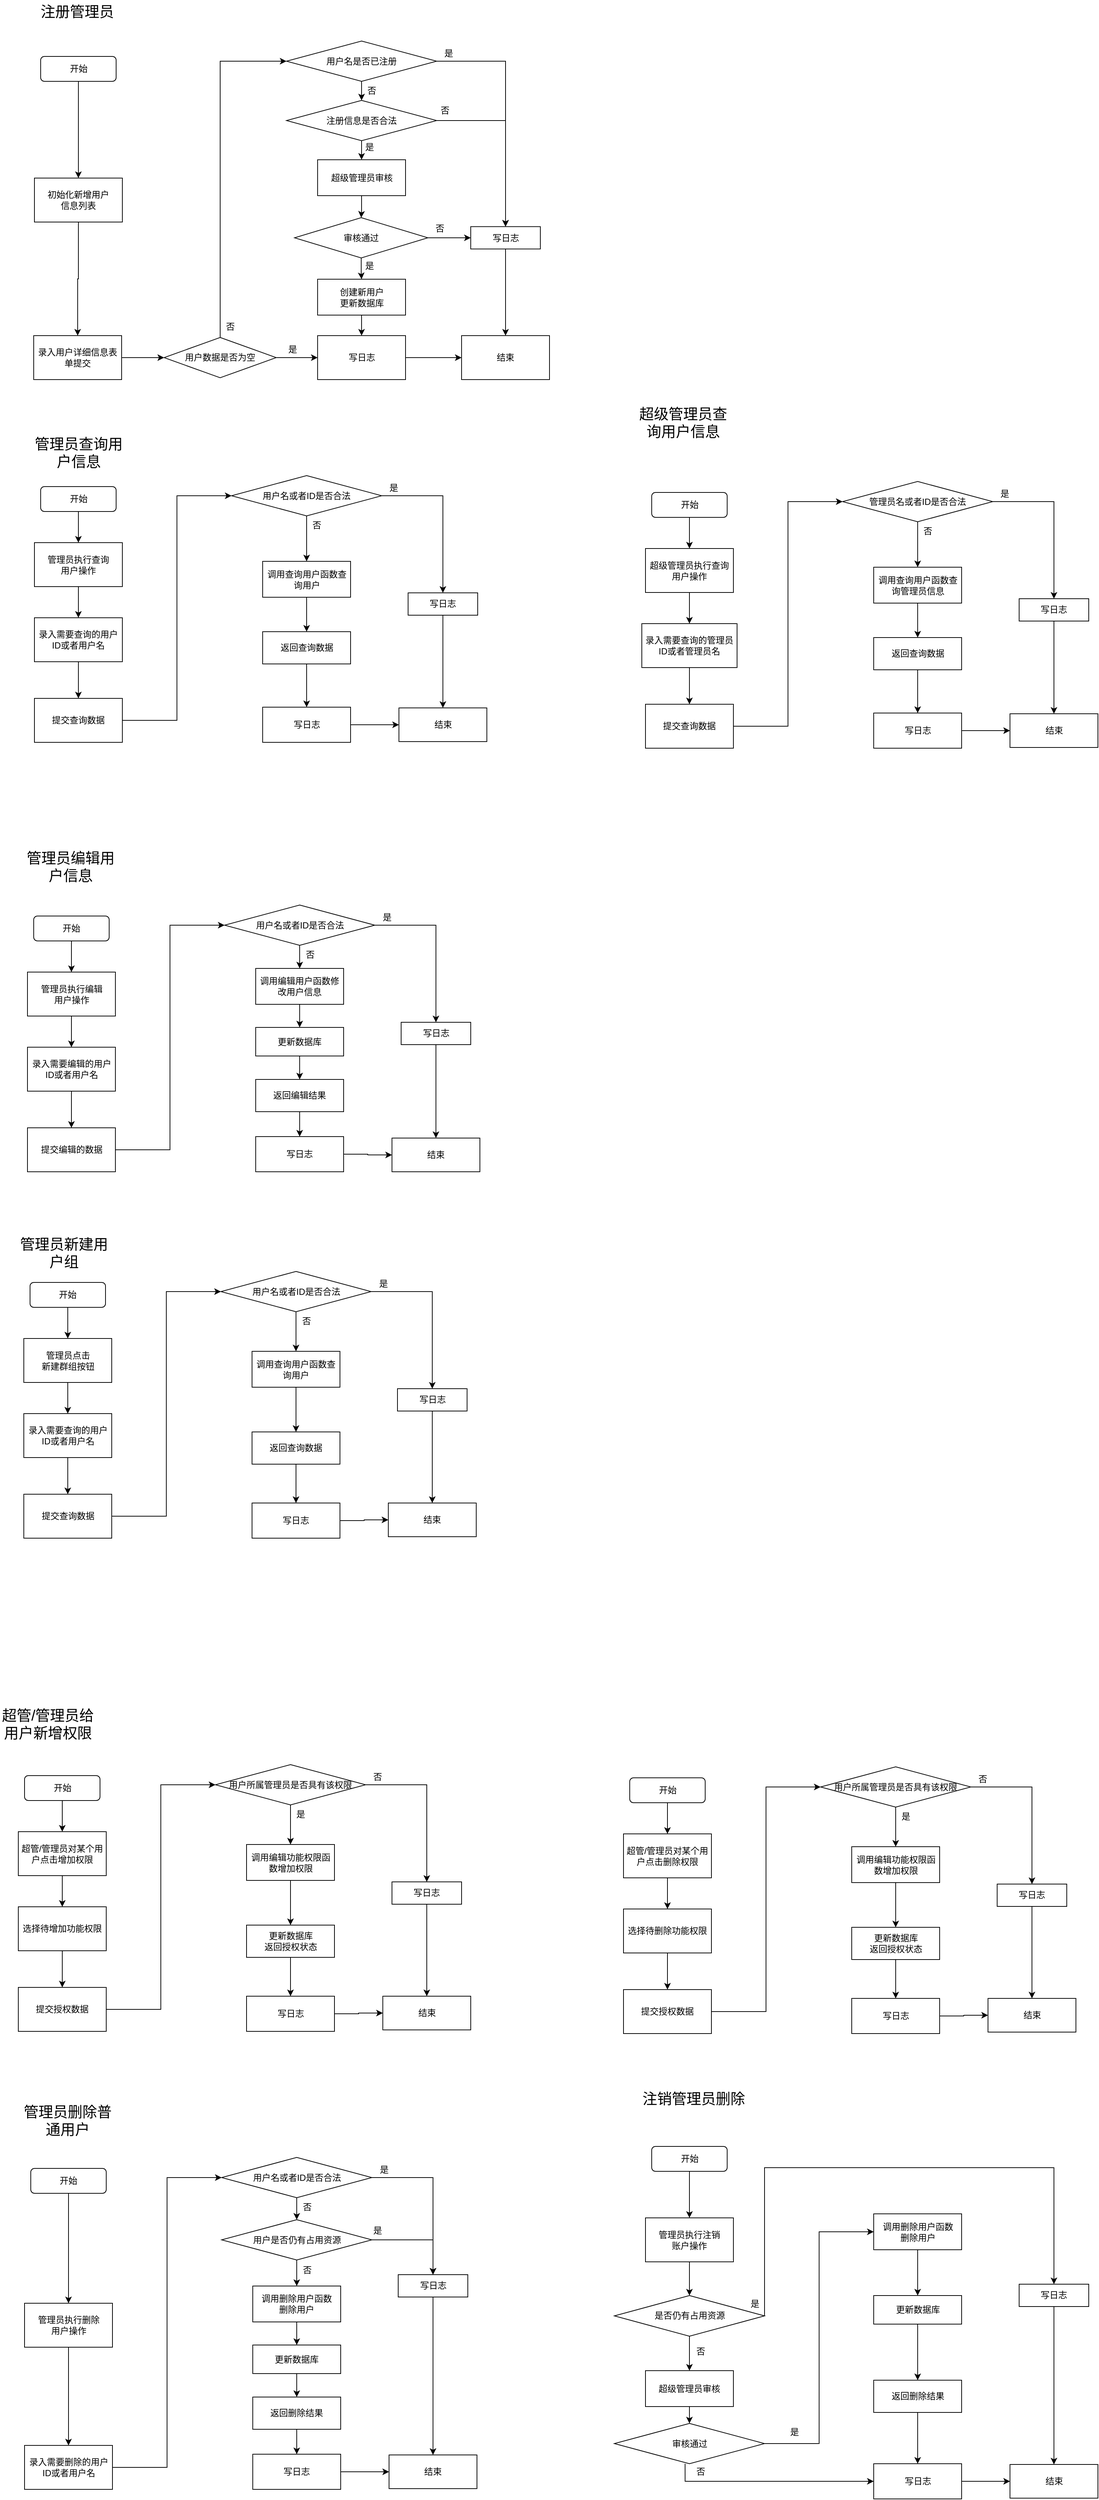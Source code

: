 <mxfile version="15.7.0" type="github">
  <diagram id="-0BICoxLbI8U1ZFrH4pM" name="Page-1">
    <mxGraphModel dx="1718" dy="2104" grid="0" gridSize="10" guides="1" tooltips="1" connect="1" arrows="1" fold="1" page="1" pageScale="1" pageWidth="827" pageHeight="1169" math="0" shadow="0">
      <root>
        <mxCell id="0" />
        <mxCell id="1" parent="0" />
        <mxCell id="wqlNaEWefwMsOeoS0mQ8-36" value="" style="edgeStyle=orthogonalEdgeStyle;rounded=0;orthogonalLoop=1;jettySize=auto;html=1;" parent="1" source="wqlNaEWefwMsOeoS0mQ8-37" target="wqlNaEWefwMsOeoS0mQ8-39" edge="1">
          <mxGeometry relative="1" as="geometry" />
        </mxCell>
        <mxCell id="wqlNaEWefwMsOeoS0mQ8-37" value="开始" style="rounded=1;whiteSpace=wrap;html=1;" parent="1" vertex="1">
          <mxGeometry x="80.5" y="-460" width="103" height="34" as="geometry" />
        </mxCell>
        <mxCell id="wqlNaEWefwMsOeoS0mQ8-38" value="" style="edgeStyle=orthogonalEdgeStyle;rounded=0;orthogonalLoop=1;jettySize=auto;html=1;" parent="1" source="wqlNaEWefwMsOeoS0mQ8-39" target="wqlNaEWefwMsOeoS0mQ8-41" edge="1">
          <mxGeometry relative="1" as="geometry" />
        </mxCell>
        <mxCell id="wqlNaEWefwMsOeoS0mQ8-39" value="管理员执行查询&lt;br&gt;用户操作" style="rounded=0;whiteSpace=wrap;html=1;" parent="1" vertex="1">
          <mxGeometry x="72" y="-383.5" width="120" height="60" as="geometry" />
        </mxCell>
        <mxCell id="wqlNaEWefwMsOeoS0mQ8-40" value="" style="edgeStyle=orthogonalEdgeStyle;rounded=0;orthogonalLoop=1;jettySize=auto;html=1;exitX=1;exitY=0.5;exitDx=0;exitDy=0;entryX=0;entryY=0.5;entryDx=0;entryDy=0;" parent="1" source="wqlNaEWefwMsOeoS0mQ8-64" target="wqlNaEWefwMsOeoS0mQ8-49" edge="1">
          <mxGeometry relative="1" as="geometry">
            <mxPoint x="199" y="-135" as="targetPoint" />
          </mxGeometry>
        </mxCell>
        <mxCell id="wqlNaEWefwMsOeoS0mQ8-65" value="" style="edgeStyle=orthogonalEdgeStyle;rounded=0;orthogonalLoop=1;jettySize=auto;html=1;" parent="1" source="wqlNaEWefwMsOeoS0mQ8-41" target="wqlNaEWefwMsOeoS0mQ8-64" edge="1">
          <mxGeometry relative="1" as="geometry" />
        </mxCell>
        <mxCell id="wqlNaEWefwMsOeoS0mQ8-41" value="录入需要查询的用户ID或者用户名" style="rounded=0;whiteSpace=wrap;html=1;" parent="1" vertex="1">
          <mxGeometry x="72" y="-281" width="120" height="60" as="geometry" />
        </mxCell>
        <mxCell id="wqlNaEWefwMsOeoS0mQ8-45" value="结束" style="whiteSpace=wrap;html=1;" parent="1" vertex="1">
          <mxGeometry x="569.5" y="-158" width="120" height="46" as="geometry" />
        </mxCell>
        <mxCell id="wqlNaEWefwMsOeoS0mQ8-47" value="" style="edgeStyle=orthogonalEdgeStyle;rounded=0;orthogonalLoop=1;jettySize=auto;html=1;entryX=0.5;entryY=0;entryDx=0;entryDy=0;" parent="1" source="wqlNaEWefwMsOeoS0mQ8-49" target="wqlNaEWefwMsOeoS0mQ8-56" edge="1">
          <mxGeometry relative="1" as="geometry">
            <mxPoint x="443.5" y="-394" as="targetPoint" />
          </mxGeometry>
        </mxCell>
        <mxCell id="wqlNaEWefwMsOeoS0mQ8-48" style="edgeStyle=orthogonalEdgeStyle;rounded=0;orthogonalLoop=1;jettySize=auto;html=1;exitX=1;exitY=0.5;exitDx=0;exitDy=0;entryX=0.5;entryY=0;entryDx=0;entryDy=0;" parent="1" source="wqlNaEWefwMsOeoS0mQ8-49" target="wqlNaEWefwMsOeoS0mQ8-58" edge="1">
          <mxGeometry relative="1" as="geometry" />
        </mxCell>
        <mxCell id="wqlNaEWefwMsOeoS0mQ8-49" value="用户名或者ID是否合法" style="rhombus;whiteSpace=wrap;html=1;" parent="1" vertex="1">
          <mxGeometry x="341" y="-475" width="205" height="55" as="geometry" />
        </mxCell>
        <mxCell id="wqlNaEWefwMsOeoS0mQ8-53" style="edgeStyle=orthogonalEdgeStyle;rounded=0;orthogonalLoop=1;jettySize=auto;html=1;exitX=1;exitY=0.5;exitDx=0;exitDy=0;entryX=0;entryY=0.5;entryDx=0;entryDy=0;" parent="1" source="wqlNaEWefwMsOeoS0mQ8-54" target="wqlNaEWefwMsOeoS0mQ8-45" edge="1">
          <mxGeometry relative="1" as="geometry" />
        </mxCell>
        <mxCell id="wqlNaEWefwMsOeoS0mQ8-54" value="写日志" style="whiteSpace=wrap;html=1;" parent="1" vertex="1">
          <mxGeometry x="383.5" y="-159" width="120" height="48" as="geometry" />
        </mxCell>
        <mxCell id="wqlNaEWefwMsOeoS0mQ8-151" value="" style="edgeStyle=orthogonalEdgeStyle;rounded=0;orthogonalLoop=1;jettySize=auto;html=1;" parent="1" source="wqlNaEWefwMsOeoS0mQ8-56" target="wqlNaEWefwMsOeoS0mQ8-72" edge="1">
          <mxGeometry relative="1" as="geometry" />
        </mxCell>
        <mxCell id="wqlNaEWefwMsOeoS0mQ8-56" value="调用查询用户函数查询用户" style="whiteSpace=wrap;html=1;" parent="1" vertex="1">
          <mxGeometry x="383.5" y="-358" width="120" height="49" as="geometry" />
        </mxCell>
        <mxCell id="wqlNaEWefwMsOeoS0mQ8-57" style="edgeStyle=orthogonalEdgeStyle;rounded=0;orthogonalLoop=1;jettySize=auto;html=1;exitX=0.5;exitY=1;exitDx=0;exitDy=0;" parent="1" source="wqlNaEWefwMsOeoS0mQ8-58" target="wqlNaEWefwMsOeoS0mQ8-45" edge="1">
          <mxGeometry relative="1" as="geometry" />
        </mxCell>
        <mxCell id="wqlNaEWefwMsOeoS0mQ8-58" value="写日志" style="whiteSpace=wrap;html=1;" parent="1" vertex="1">
          <mxGeometry x="582" y="-315" width="95" height="30.5" as="geometry" />
        </mxCell>
        <mxCell id="wqlNaEWefwMsOeoS0mQ8-60" value="否" style="text;html=1;align=center;verticalAlign=middle;resizable=0;points=[];autosize=1;strokeColor=none;fillColor=none;" parent="1" vertex="1">
          <mxGeometry x="446" y="-416" width="22" height="18" as="geometry" />
        </mxCell>
        <mxCell id="wqlNaEWefwMsOeoS0mQ8-63" value="是" style="text;html=1;align=center;verticalAlign=middle;resizable=0;points=[];autosize=1;strokeColor=none;fillColor=none;" parent="1" vertex="1">
          <mxGeometry x="551" y="-467" width="22" height="18" as="geometry" />
        </mxCell>
        <mxCell id="wqlNaEWefwMsOeoS0mQ8-64" value="提交查询数据" style="rounded=0;whiteSpace=wrap;html=1;" parent="1" vertex="1">
          <mxGeometry x="72" y="-171" width="120" height="60" as="geometry" />
        </mxCell>
        <mxCell id="wqlNaEWefwMsOeoS0mQ8-74" style="edgeStyle=orthogonalEdgeStyle;rounded=0;orthogonalLoop=1;jettySize=auto;html=1;exitX=0.5;exitY=1;exitDx=0;exitDy=0;" parent="1" source="wqlNaEWefwMsOeoS0mQ8-72" target="wqlNaEWefwMsOeoS0mQ8-54" edge="1">
          <mxGeometry relative="1" as="geometry" />
        </mxCell>
        <mxCell id="wqlNaEWefwMsOeoS0mQ8-72" value="返回查询数据" style="whiteSpace=wrap;html=1;" parent="1" vertex="1">
          <mxGeometry x="383.5" y="-262" width="120" height="44" as="geometry" />
        </mxCell>
        <mxCell id="wqlNaEWefwMsOeoS0mQ8-76" value="" style="edgeStyle=orthogonalEdgeStyle;rounded=0;orthogonalLoop=1;jettySize=auto;html=1;" parent="1" source="wqlNaEWefwMsOeoS0mQ8-77" target="wqlNaEWefwMsOeoS0mQ8-79" edge="1">
          <mxGeometry relative="1" as="geometry" />
        </mxCell>
        <mxCell id="wqlNaEWefwMsOeoS0mQ8-77" value="开始" style="rounded=1;whiteSpace=wrap;html=1;" parent="1" vertex="1">
          <mxGeometry x="66" y="626" width="103" height="34" as="geometry" />
        </mxCell>
        <mxCell id="wqlNaEWefwMsOeoS0mQ8-78" value="" style="edgeStyle=orthogonalEdgeStyle;rounded=0;orthogonalLoop=1;jettySize=auto;html=1;" parent="1" source="wqlNaEWefwMsOeoS0mQ8-79" target="wqlNaEWefwMsOeoS0mQ8-82" edge="1">
          <mxGeometry relative="1" as="geometry" />
        </mxCell>
        <mxCell id="wqlNaEWefwMsOeoS0mQ8-79" value="管理员点击&lt;br&gt;新建群组按钮" style="rounded=0;whiteSpace=wrap;html=1;" parent="1" vertex="1">
          <mxGeometry x="57.5" y="702.5" width="120" height="60" as="geometry" />
        </mxCell>
        <mxCell id="wqlNaEWefwMsOeoS0mQ8-80" value="" style="edgeStyle=orthogonalEdgeStyle;rounded=0;orthogonalLoop=1;jettySize=auto;html=1;exitX=1;exitY=0.5;exitDx=0;exitDy=0;entryX=0;entryY=0.5;entryDx=0;entryDy=0;" parent="1" source="wqlNaEWefwMsOeoS0mQ8-95" target="wqlNaEWefwMsOeoS0mQ8-86" edge="1">
          <mxGeometry relative="1" as="geometry">
            <mxPoint x="184.5" y="951" as="targetPoint" />
          </mxGeometry>
        </mxCell>
        <mxCell id="wqlNaEWefwMsOeoS0mQ8-81" value="" style="edgeStyle=orthogonalEdgeStyle;rounded=0;orthogonalLoop=1;jettySize=auto;html=1;" parent="1" source="wqlNaEWefwMsOeoS0mQ8-82" target="wqlNaEWefwMsOeoS0mQ8-95" edge="1">
          <mxGeometry relative="1" as="geometry" />
        </mxCell>
        <mxCell id="wqlNaEWefwMsOeoS0mQ8-82" value="录入需要查询的用户ID或者用户名" style="rounded=0;whiteSpace=wrap;html=1;" parent="1" vertex="1">
          <mxGeometry x="57.5" y="805" width="120" height="60" as="geometry" />
        </mxCell>
        <mxCell id="wqlNaEWefwMsOeoS0mQ8-83" value="结束" style="whiteSpace=wrap;html=1;" parent="1" vertex="1">
          <mxGeometry x="555" y="927" width="120" height="46" as="geometry" />
        </mxCell>
        <mxCell id="wqlNaEWefwMsOeoS0mQ8-84" value="" style="edgeStyle=orthogonalEdgeStyle;rounded=0;orthogonalLoop=1;jettySize=auto;html=1;entryX=0.5;entryY=0;entryDx=0;entryDy=0;" parent="1" source="wqlNaEWefwMsOeoS0mQ8-86" target="wqlNaEWefwMsOeoS0mQ8-90" edge="1">
          <mxGeometry relative="1" as="geometry">
            <mxPoint x="429" y="692" as="targetPoint" />
          </mxGeometry>
        </mxCell>
        <mxCell id="wqlNaEWefwMsOeoS0mQ8-85" style="edgeStyle=orthogonalEdgeStyle;rounded=0;orthogonalLoop=1;jettySize=auto;html=1;exitX=1;exitY=0.5;exitDx=0;exitDy=0;entryX=0.5;entryY=0;entryDx=0;entryDy=0;" parent="1" source="wqlNaEWefwMsOeoS0mQ8-86" target="wqlNaEWefwMsOeoS0mQ8-92" edge="1">
          <mxGeometry relative="1" as="geometry" />
        </mxCell>
        <mxCell id="wqlNaEWefwMsOeoS0mQ8-86" value="用户名或者ID是否合法" style="rhombus;whiteSpace=wrap;html=1;" parent="1" vertex="1">
          <mxGeometry x="326.5" y="611" width="205" height="55" as="geometry" />
        </mxCell>
        <mxCell id="wqlNaEWefwMsOeoS0mQ8-87" style="edgeStyle=orthogonalEdgeStyle;rounded=0;orthogonalLoop=1;jettySize=auto;html=1;exitX=1;exitY=0.5;exitDx=0;exitDy=0;entryX=0;entryY=0.5;entryDx=0;entryDy=0;" parent="1" source="wqlNaEWefwMsOeoS0mQ8-88" target="wqlNaEWefwMsOeoS0mQ8-83" edge="1">
          <mxGeometry relative="1" as="geometry" />
        </mxCell>
        <mxCell id="wqlNaEWefwMsOeoS0mQ8-88" value="写日志" style="whiteSpace=wrap;html=1;" parent="1" vertex="1">
          <mxGeometry x="369" y="927" width="120" height="48" as="geometry" />
        </mxCell>
        <mxCell id="wqlNaEWefwMsOeoS0mQ8-89" value="" style="edgeStyle=orthogonalEdgeStyle;rounded=0;orthogonalLoop=1;jettySize=auto;html=1;" parent="1" source="wqlNaEWefwMsOeoS0mQ8-90" target="wqlNaEWefwMsOeoS0mQ8-97" edge="1">
          <mxGeometry relative="1" as="geometry" />
        </mxCell>
        <mxCell id="wqlNaEWefwMsOeoS0mQ8-90" value="调用查询用户函数查询用户" style="whiteSpace=wrap;html=1;" parent="1" vertex="1">
          <mxGeometry x="369" y="720" width="120" height="49" as="geometry" />
        </mxCell>
        <mxCell id="wqlNaEWefwMsOeoS0mQ8-91" style="edgeStyle=orthogonalEdgeStyle;rounded=0;orthogonalLoop=1;jettySize=auto;html=1;exitX=0.5;exitY=1;exitDx=0;exitDy=0;" parent="1" source="wqlNaEWefwMsOeoS0mQ8-92" target="wqlNaEWefwMsOeoS0mQ8-83" edge="1">
          <mxGeometry relative="1" as="geometry" />
        </mxCell>
        <mxCell id="wqlNaEWefwMsOeoS0mQ8-92" value="写日志" style="whiteSpace=wrap;html=1;" parent="1" vertex="1">
          <mxGeometry x="567.5" y="771" width="95" height="30.5" as="geometry" />
        </mxCell>
        <mxCell id="wqlNaEWefwMsOeoS0mQ8-93" value="否" style="text;html=1;align=center;verticalAlign=middle;resizable=0;points=[];autosize=1;strokeColor=none;fillColor=none;" parent="1" vertex="1">
          <mxGeometry x="431.5" y="670" width="22" height="18" as="geometry" />
        </mxCell>
        <mxCell id="wqlNaEWefwMsOeoS0mQ8-94" value="是" style="text;html=1;align=center;verticalAlign=middle;resizable=0;points=[];autosize=1;strokeColor=none;fillColor=none;" parent="1" vertex="1">
          <mxGeometry x="536.5" y="619" width="22" height="18" as="geometry" />
        </mxCell>
        <mxCell id="wqlNaEWefwMsOeoS0mQ8-95" value="提交查询数据" style="rounded=0;whiteSpace=wrap;html=1;" parent="1" vertex="1">
          <mxGeometry x="57.5" y="915" width="120" height="60" as="geometry" />
        </mxCell>
        <mxCell id="wqlNaEWefwMsOeoS0mQ8-96" style="edgeStyle=orthogonalEdgeStyle;rounded=0;orthogonalLoop=1;jettySize=auto;html=1;exitX=0.5;exitY=1;exitDx=0;exitDy=0;" parent="1" source="wqlNaEWefwMsOeoS0mQ8-97" target="wqlNaEWefwMsOeoS0mQ8-88" edge="1">
          <mxGeometry relative="1" as="geometry" />
        </mxCell>
        <mxCell id="wqlNaEWefwMsOeoS0mQ8-97" value="返回查询数据" style="whiteSpace=wrap;html=1;" parent="1" vertex="1">
          <mxGeometry x="369" y="830" width="120" height="44" as="geometry" />
        </mxCell>
        <mxCell id="wqlNaEWefwMsOeoS0mQ8-98" value="" style="edgeStyle=orthogonalEdgeStyle;rounded=0;orthogonalLoop=1;jettySize=auto;html=1;" parent="1" source="wqlNaEWefwMsOeoS0mQ8-99" target="wqlNaEWefwMsOeoS0mQ8-101" edge="1">
          <mxGeometry relative="1" as="geometry" />
        </mxCell>
        <mxCell id="wqlNaEWefwMsOeoS0mQ8-99" value="开始" style="rounded=1;whiteSpace=wrap;html=1;" parent="1" vertex="1">
          <mxGeometry x="71" y="126" width="103" height="34" as="geometry" />
        </mxCell>
        <mxCell id="wqlNaEWefwMsOeoS0mQ8-100" value="" style="edgeStyle=orthogonalEdgeStyle;rounded=0;orthogonalLoop=1;jettySize=auto;html=1;" parent="1" source="wqlNaEWefwMsOeoS0mQ8-101" target="wqlNaEWefwMsOeoS0mQ8-104" edge="1">
          <mxGeometry relative="1" as="geometry" />
        </mxCell>
        <mxCell id="wqlNaEWefwMsOeoS0mQ8-101" value="管理员执行编辑&lt;br&gt;用户操作" style="rounded=0;whiteSpace=wrap;html=1;" parent="1" vertex="1">
          <mxGeometry x="62.5" y="202.5" width="120" height="60" as="geometry" />
        </mxCell>
        <mxCell id="wqlNaEWefwMsOeoS0mQ8-102" value="" style="edgeStyle=orthogonalEdgeStyle;rounded=0;orthogonalLoop=1;jettySize=auto;html=1;exitX=1;exitY=0.5;exitDx=0;exitDy=0;entryX=0;entryY=0.5;entryDx=0;entryDy=0;" parent="1" source="wqlNaEWefwMsOeoS0mQ8-117" target="wqlNaEWefwMsOeoS0mQ8-108" edge="1">
          <mxGeometry relative="1" as="geometry">
            <mxPoint x="189.5" y="451" as="targetPoint" />
          </mxGeometry>
        </mxCell>
        <mxCell id="wqlNaEWefwMsOeoS0mQ8-103" value="" style="edgeStyle=orthogonalEdgeStyle;rounded=0;orthogonalLoop=1;jettySize=auto;html=1;" parent="1" source="wqlNaEWefwMsOeoS0mQ8-104" target="wqlNaEWefwMsOeoS0mQ8-117" edge="1">
          <mxGeometry relative="1" as="geometry" />
        </mxCell>
        <mxCell id="wqlNaEWefwMsOeoS0mQ8-104" value="录入需要编辑的用户ID或者用户名" style="rounded=0;whiteSpace=wrap;html=1;" parent="1" vertex="1">
          <mxGeometry x="62.5" y="305" width="120" height="60" as="geometry" />
        </mxCell>
        <mxCell id="wqlNaEWefwMsOeoS0mQ8-105" value="结束" style="whiteSpace=wrap;html=1;" parent="1" vertex="1">
          <mxGeometry x="560" y="429" width="120" height="46" as="geometry" />
        </mxCell>
        <mxCell id="wqlNaEWefwMsOeoS0mQ8-106" value="" style="edgeStyle=orthogonalEdgeStyle;rounded=0;orthogonalLoop=1;jettySize=auto;html=1;entryX=0.5;entryY=0;entryDx=0;entryDy=0;" parent="1" source="wqlNaEWefwMsOeoS0mQ8-108" target="wqlNaEWefwMsOeoS0mQ8-112" edge="1">
          <mxGeometry relative="1" as="geometry">
            <mxPoint x="434" y="192" as="targetPoint" />
          </mxGeometry>
        </mxCell>
        <mxCell id="wqlNaEWefwMsOeoS0mQ8-107" style="edgeStyle=orthogonalEdgeStyle;rounded=0;orthogonalLoop=1;jettySize=auto;html=1;exitX=1;exitY=0.5;exitDx=0;exitDy=0;entryX=0.5;entryY=0;entryDx=0;entryDy=0;" parent="1" source="wqlNaEWefwMsOeoS0mQ8-108" target="wqlNaEWefwMsOeoS0mQ8-114" edge="1">
          <mxGeometry relative="1" as="geometry" />
        </mxCell>
        <mxCell id="wqlNaEWefwMsOeoS0mQ8-108" value="用户名或者ID是否合法" style="rhombus;whiteSpace=wrap;html=1;" parent="1" vertex="1">
          <mxGeometry x="331.5" y="111" width="205" height="55" as="geometry" />
        </mxCell>
        <mxCell id="wqlNaEWefwMsOeoS0mQ8-109" style="edgeStyle=orthogonalEdgeStyle;rounded=0;orthogonalLoop=1;jettySize=auto;html=1;exitX=1;exitY=0.5;exitDx=0;exitDy=0;entryX=0;entryY=0.5;entryDx=0;entryDy=0;" parent="1" source="wqlNaEWefwMsOeoS0mQ8-110" target="wqlNaEWefwMsOeoS0mQ8-105" edge="1">
          <mxGeometry relative="1" as="geometry" />
        </mxCell>
        <mxCell id="wqlNaEWefwMsOeoS0mQ8-110" value="写日志" style="whiteSpace=wrap;html=1;" parent="1" vertex="1">
          <mxGeometry x="374" y="427" width="120" height="48" as="geometry" />
        </mxCell>
        <mxCell id="wqlNaEWefwMsOeoS0mQ8-149" value="" style="edgeStyle=orthogonalEdgeStyle;rounded=0;orthogonalLoop=1;jettySize=auto;html=1;" parent="1" source="wqlNaEWefwMsOeoS0mQ8-112" target="wqlNaEWefwMsOeoS0mQ8-146" edge="1">
          <mxGeometry relative="1" as="geometry" />
        </mxCell>
        <mxCell id="wqlNaEWefwMsOeoS0mQ8-112" value="调用编辑用户函数修改用户信息" style="whiteSpace=wrap;html=1;" parent="1" vertex="1">
          <mxGeometry x="374" y="197.5" width="120" height="49" as="geometry" />
        </mxCell>
        <mxCell id="wqlNaEWefwMsOeoS0mQ8-113" style="edgeStyle=orthogonalEdgeStyle;rounded=0;orthogonalLoop=1;jettySize=auto;html=1;exitX=0.5;exitY=1;exitDx=0;exitDy=0;" parent="1" source="wqlNaEWefwMsOeoS0mQ8-114" target="wqlNaEWefwMsOeoS0mQ8-105" edge="1">
          <mxGeometry relative="1" as="geometry" />
        </mxCell>
        <mxCell id="wqlNaEWefwMsOeoS0mQ8-114" value="写日志" style="whiteSpace=wrap;html=1;" parent="1" vertex="1">
          <mxGeometry x="572.5" y="271" width="95" height="30.5" as="geometry" />
        </mxCell>
        <mxCell id="wqlNaEWefwMsOeoS0mQ8-115" value="否" style="text;html=1;align=center;verticalAlign=middle;resizable=0;points=[];autosize=1;strokeColor=none;fillColor=none;" parent="1" vertex="1">
          <mxGeometry x="436.5" y="170" width="22" height="18" as="geometry" />
        </mxCell>
        <mxCell id="wqlNaEWefwMsOeoS0mQ8-116" value="是" style="text;html=1;align=center;verticalAlign=middle;resizable=0;points=[];autosize=1;strokeColor=none;fillColor=none;" parent="1" vertex="1">
          <mxGeometry x="541.5" y="119" width="22" height="18" as="geometry" />
        </mxCell>
        <mxCell id="wqlNaEWefwMsOeoS0mQ8-117" value="提交编辑的数据" style="rounded=0;whiteSpace=wrap;html=1;" parent="1" vertex="1">
          <mxGeometry x="62.5" y="415" width="120" height="60" as="geometry" />
        </mxCell>
        <mxCell id="wqlNaEWefwMsOeoS0mQ8-118" style="edgeStyle=orthogonalEdgeStyle;rounded=0;orthogonalLoop=1;jettySize=auto;html=1;exitX=0.5;exitY=1;exitDx=0;exitDy=0;" parent="1" source="wqlNaEWefwMsOeoS0mQ8-119" target="wqlNaEWefwMsOeoS0mQ8-110" edge="1">
          <mxGeometry relative="1" as="geometry" />
        </mxCell>
        <mxCell id="wqlNaEWefwMsOeoS0mQ8-119" value="返回编辑结果" style="whiteSpace=wrap;html=1;" parent="1" vertex="1">
          <mxGeometry x="374" y="349" width="120" height="44" as="geometry" />
        </mxCell>
        <mxCell id="wqlNaEWefwMsOeoS0mQ8-150" value="" style="edgeStyle=orthogonalEdgeStyle;rounded=0;orthogonalLoop=1;jettySize=auto;html=1;" parent="1" source="wqlNaEWefwMsOeoS0mQ8-146" target="wqlNaEWefwMsOeoS0mQ8-119" edge="1">
          <mxGeometry relative="1" as="geometry" />
        </mxCell>
        <mxCell id="wqlNaEWefwMsOeoS0mQ8-146" value="更新数据库" style="whiteSpace=wrap;html=1;" parent="1" vertex="1">
          <mxGeometry x="374" y="278" width="120" height="39" as="geometry" />
        </mxCell>
        <mxCell id="wqlNaEWefwMsOeoS0mQ8-152" value="" style="edgeStyle=orthogonalEdgeStyle;rounded=0;orthogonalLoop=1;jettySize=auto;html=1;" parent="1" source="wqlNaEWefwMsOeoS0mQ8-153" target="wqlNaEWefwMsOeoS0mQ8-155" edge="1">
          <mxGeometry relative="1" as="geometry" />
        </mxCell>
        <mxCell id="wqlNaEWefwMsOeoS0mQ8-153" value="开始" style="rounded=1;whiteSpace=wrap;html=1;" parent="1" vertex="1">
          <mxGeometry x="67" y="1835" width="103" height="34" as="geometry" />
        </mxCell>
        <mxCell id="wqlNaEWefwMsOeoS0mQ8-154" value="" style="edgeStyle=orthogonalEdgeStyle;rounded=0;orthogonalLoop=1;jettySize=auto;html=1;" parent="1" source="wqlNaEWefwMsOeoS0mQ8-155" target="wqlNaEWefwMsOeoS0mQ8-158" edge="1">
          <mxGeometry relative="1" as="geometry" />
        </mxCell>
        <mxCell id="wqlNaEWefwMsOeoS0mQ8-155" value="管理员执行删除&lt;br&gt;用户操作" style="rounded=0;whiteSpace=wrap;html=1;" parent="1" vertex="1">
          <mxGeometry x="58.5" y="2019" width="120" height="60" as="geometry" />
        </mxCell>
        <mxCell id="wqlNaEWefwMsOeoS0mQ8-177" style="edgeStyle=orthogonalEdgeStyle;rounded=0;orthogonalLoop=1;jettySize=auto;html=1;exitX=1;exitY=0.5;exitDx=0;exitDy=0;entryX=0;entryY=0.5;entryDx=0;entryDy=0;" parent="1" source="wqlNaEWefwMsOeoS0mQ8-158" target="wqlNaEWefwMsOeoS0mQ8-162" edge="1">
          <mxGeometry relative="1" as="geometry" />
        </mxCell>
        <mxCell id="wqlNaEWefwMsOeoS0mQ8-158" value="录入需要删除的用户ID或者用户名" style="rounded=0;whiteSpace=wrap;html=1;" parent="1" vertex="1">
          <mxGeometry x="58.5" y="2213" width="120" height="60" as="geometry" />
        </mxCell>
        <mxCell id="wqlNaEWefwMsOeoS0mQ8-159" value="结束" style="whiteSpace=wrap;html=1;" parent="1" vertex="1">
          <mxGeometry x="556" y="2226" width="120" height="46" as="geometry" />
        </mxCell>
        <mxCell id="wqlNaEWefwMsOeoS0mQ8-161" style="edgeStyle=orthogonalEdgeStyle;rounded=0;orthogonalLoop=1;jettySize=auto;html=1;exitX=1;exitY=0.5;exitDx=0;exitDy=0;entryX=0.5;entryY=0;entryDx=0;entryDy=0;" parent="1" source="wqlNaEWefwMsOeoS0mQ8-162" target="wqlNaEWefwMsOeoS0mQ8-168" edge="1">
          <mxGeometry relative="1" as="geometry" />
        </mxCell>
        <mxCell id="4_UkcyFho29XtShHguec-4" value="" style="edgeStyle=orthogonalEdgeStyle;rounded=0;orthogonalLoop=1;jettySize=auto;html=1;" edge="1" parent="1" source="wqlNaEWefwMsOeoS0mQ8-162" target="4_UkcyFho29XtShHguec-3">
          <mxGeometry relative="1" as="geometry" />
        </mxCell>
        <mxCell id="wqlNaEWefwMsOeoS0mQ8-162" value="用户名或者ID是否合法" style="rhombus;whiteSpace=wrap;html=1;" parent="1" vertex="1">
          <mxGeometry x="327.5" y="1820" width="205" height="55" as="geometry" />
        </mxCell>
        <mxCell id="wqlNaEWefwMsOeoS0mQ8-163" style="edgeStyle=orthogonalEdgeStyle;rounded=0;orthogonalLoop=1;jettySize=auto;html=1;exitX=1;exitY=0.5;exitDx=0;exitDy=0;entryX=0;entryY=0.5;entryDx=0;entryDy=0;" parent="1" source="wqlNaEWefwMsOeoS0mQ8-164" target="wqlNaEWefwMsOeoS0mQ8-159" edge="1">
          <mxGeometry relative="1" as="geometry" />
        </mxCell>
        <mxCell id="wqlNaEWefwMsOeoS0mQ8-164" value="写日志" style="whiteSpace=wrap;html=1;" parent="1" vertex="1">
          <mxGeometry x="370" y="2225" width="120" height="48" as="geometry" />
        </mxCell>
        <mxCell id="wqlNaEWefwMsOeoS0mQ8-165" value="" style="edgeStyle=orthogonalEdgeStyle;rounded=0;orthogonalLoop=1;jettySize=auto;html=1;" parent="1" source="wqlNaEWefwMsOeoS0mQ8-166" target="wqlNaEWefwMsOeoS0mQ8-175" edge="1">
          <mxGeometry relative="1" as="geometry" />
        </mxCell>
        <mxCell id="wqlNaEWefwMsOeoS0mQ8-166" value="调用删除用户函数&lt;br&gt;删除用户" style="whiteSpace=wrap;html=1;" parent="1" vertex="1">
          <mxGeometry x="370" y="1995.5" width="120" height="49" as="geometry" />
        </mxCell>
        <mxCell id="wqlNaEWefwMsOeoS0mQ8-167" style="edgeStyle=orthogonalEdgeStyle;rounded=0;orthogonalLoop=1;jettySize=auto;html=1;exitX=0.5;exitY=1;exitDx=0;exitDy=0;" parent="1" source="wqlNaEWefwMsOeoS0mQ8-168" target="wqlNaEWefwMsOeoS0mQ8-159" edge="1">
          <mxGeometry relative="1" as="geometry" />
        </mxCell>
        <mxCell id="wqlNaEWefwMsOeoS0mQ8-168" value="写日志" style="whiteSpace=wrap;html=1;" parent="1" vertex="1">
          <mxGeometry x="568.5" y="1980" width="95" height="30.5" as="geometry" />
        </mxCell>
        <mxCell id="wqlNaEWefwMsOeoS0mQ8-169" value="否" style="text;html=1;align=center;verticalAlign=middle;resizable=0;points=[];autosize=1;strokeColor=none;fillColor=none;" parent="1" vertex="1">
          <mxGeometry x="432.5" y="1879" width="22" height="18" as="geometry" />
        </mxCell>
        <mxCell id="wqlNaEWefwMsOeoS0mQ8-170" value="是" style="text;html=1;align=center;verticalAlign=middle;resizable=0;points=[];autosize=1;strokeColor=none;fillColor=none;" parent="1" vertex="1">
          <mxGeometry x="537.5" y="1828" width="22" height="18" as="geometry" />
        </mxCell>
        <mxCell id="wqlNaEWefwMsOeoS0mQ8-172" style="edgeStyle=orthogonalEdgeStyle;rounded=0;orthogonalLoop=1;jettySize=auto;html=1;exitX=0.5;exitY=1;exitDx=0;exitDy=0;" parent="1" source="wqlNaEWefwMsOeoS0mQ8-173" target="wqlNaEWefwMsOeoS0mQ8-164" edge="1">
          <mxGeometry relative="1" as="geometry" />
        </mxCell>
        <mxCell id="wqlNaEWefwMsOeoS0mQ8-173" value="返回删除结果" style="whiteSpace=wrap;html=1;" parent="1" vertex="1">
          <mxGeometry x="370" y="2147" width="120" height="44" as="geometry" />
        </mxCell>
        <mxCell id="wqlNaEWefwMsOeoS0mQ8-174" value="" style="edgeStyle=orthogonalEdgeStyle;rounded=0;orthogonalLoop=1;jettySize=auto;html=1;" parent="1" source="wqlNaEWefwMsOeoS0mQ8-175" target="wqlNaEWefwMsOeoS0mQ8-173" edge="1">
          <mxGeometry relative="1" as="geometry" />
        </mxCell>
        <mxCell id="wqlNaEWefwMsOeoS0mQ8-175" value="更新数据库" style="whiteSpace=wrap;html=1;" parent="1" vertex="1">
          <mxGeometry x="370" y="2076" width="120" height="39" as="geometry" />
        </mxCell>
        <mxCell id="4_UkcyFho29XtShHguec-6" value="" style="edgeStyle=orthogonalEdgeStyle;rounded=0;orthogonalLoop=1;jettySize=auto;html=1;entryX=0.5;entryY=0;entryDx=0;entryDy=0;" edge="1" parent="1" source="4_UkcyFho29XtShHguec-3" target="wqlNaEWefwMsOeoS0mQ8-168">
          <mxGeometry relative="1" as="geometry">
            <mxPoint x="675" y="1932.5" as="targetPoint" />
          </mxGeometry>
        </mxCell>
        <mxCell id="4_UkcyFho29XtShHguec-9" value="" style="edgeStyle=orthogonalEdgeStyle;rounded=0;orthogonalLoop=1;jettySize=auto;html=1;" edge="1" parent="1" source="4_UkcyFho29XtShHguec-3" target="wqlNaEWefwMsOeoS0mQ8-166">
          <mxGeometry relative="1" as="geometry">
            <mxPoint x="433.5" y="1997" as="targetPoint" />
          </mxGeometry>
        </mxCell>
        <mxCell id="4_UkcyFho29XtShHguec-3" value="用户是否仍有占用资源" style="rhombus;whiteSpace=wrap;html=1;" vertex="1" parent="1">
          <mxGeometry x="327.5" y="1905" width="205" height="55" as="geometry" />
        </mxCell>
        <mxCell id="4_UkcyFho29XtShHguec-10" value="是" style="text;html=1;align=center;verticalAlign=middle;resizable=0;points=[];autosize=1;strokeColor=none;fillColor=none;" vertex="1" parent="1">
          <mxGeometry x="528.5" y="1911" width="22" height="18" as="geometry" />
        </mxCell>
        <mxCell id="4_UkcyFho29XtShHguec-11" value="否" style="text;html=1;align=center;verticalAlign=middle;resizable=0;points=[];autosize=1;strokeColor=none;fillColor=none;" vertex="1" parent="1">
          <mxGeometry x="432.5" y="1965" width="22" height="18" as="geometry" />
        </mxCell>
        <mxCell id="4_UkcyFho29XtShHguec-13" value="" style="edgeStyle=orthogonalEdgeStyle;rounded=0;orthogonalLoop=1;jettySize=auto;html=1;" edge="1" parent="1" source="4_UkcyFho29XtShHguec-14" target="4_UkcyFho29XtShHguec-16">
          <mxGeometry relative="1" as="geometry" />
        </mxCell>
        <mxCell id="4_UkcyFho29XtShHguec-14" value="开始" style="rounded=1;whiteSpace=wrap;html=1;" vertex="1" parent="1">
          <mxGeometry x="58.5" y="1299" width="103" height="34" as="geometry" />
        </mxCell>
        <mxCell id="4_UkcyFho29XtShHguec-15" value="" style="edgeStyle=orthogonalEdgeStyle;rounded=0;orthogonalLoop=1;jettySize=auto;html=1;" edge="1" parent="1" source="4_UkcyFho29XtShHguec-16" target="4_UkcyFho29XtShHguec-19">
          <mxGeometry relative="1" as="geometry" />
        </mxCell>
        <mxCell id="4_UkcyFho29XtShHguec-16" value="超管/管理员对某个用户点击增加权限" style="rounded=0;whiteSpace=wrap;html=1;" vertex="1" parent="1">
          <mxGeometry x="50" y="1375.5" width="120" height="60" as="geometry" />
        </mxCell>
        <mxCell id="4_UkcyFho29XtShHguec-17" value="" style="edgeStyle=orthogonalEdgeStyle;rounded=0;orthogonalLoop=1;jettySize=auto;html=1;exitX=1;exitY=0.5;exitDx=0;exitDy=0;entryX=0;entryY=0.5;entryDx=0;entryDy=0;" edge="1" parent="1" source="4_UkcyFho29XtShHguec-32" target="4_UkcyFho29XtShHguec-23">
          <mxGeometry relative="1" as="geometry">
            <mxPoint x="177" y="1624" as="targetPoint" />
          </mxGeometry>
        </mxCell>
        <mxCell id="4_UkcyFho29XtShHguec-18" value="" style="edgeStyle=orthogonalEdgeStyle;rounded=0;orthogonalLoop=1;jettySize=auto;html=1;" edge="1" parent="1" source="4_UkcyFho29XtShHguec-19" target="4_UkcyFho29XtShHguec-32">
          <mxGeometry relative="1" as="geometry" />
        </mxCell>
        <mxCell id="4_UkcyFho29XtShHguec-19" value="选择待增加功能权限" style="rounded=0;whiteSpace=wrap;html=1;" vertex="1" parent="1">
          <mxGeometry x="50" y="1478" width="120" height="60" as="geometry" />
        </mxCell>
        <mxCell id="4_UkcyFho29XtShHguec-20" value="结束" style="whiteSpace=wrap;html=1;" vertex="1" parent="1">
          <mxGeometry x="547.5" y="1600" width="120" height="46" as="geometry" />
        </mxCell>
        <mxCell id="4_UkcyFho29XtShHguec-21" value="" style="edgeStyle=orthogonalEdgeStyle;rounded=0;orthogonalLoop=1;jettySize=auto;html=1;entryX=0.5;entryY=0;entryDx=0;entryDy=0;" edge="1" parent="1" source="4_UkcyFho29XtShHguec-23" target="4_UkcyFho29XtShHguec-27">
          <mxGeometry relative="1" as="geometry">
            <mxPoint x="421.5" y="1365" as="targetPoint" />
          </mxGeometry>
        </mxCell>
        <mxCell id="4_UkcyFho29XtShHguec-22" style="edgeStyle=orthogonalEdgeStyle;rounded=0;orthogonalLoop=1;jettySize=auto;html=1;exitX=1;exitY=0.5;exitDx=0;exitDy=0;entryX=0.5;entryY=0;entryDx=0;entryDy=0;" edge="1" parent="1" source="4_UkcyFho29XtShHguec-23" target="4_UkcyFho29XtShHguec-29">
          <mxGeometry relative="1" as="geometry" />
        </mxCell>
        <mxCell id="4_UkcyFho29XtShHguec-23" value="用户所属管理员是否具有该权限" style="rhombus;whiteSpace=wrap;html=1;" vertex="1" parent="1">
          <mxGeometry x="319" y="1284" width="205" height="55" as="geometry" />
        </mxCell>
        <mxCell id="4_UkcyFho29XtShHguec-24" style="edgeStyle=orthogonalEdgeStyle;rounded=0;orthogonalLoop=1;jettySize=auto;html=1;exitX=1;exitY=0.5;exitDx=0;exitDy=0;entryX=0;entryY=0.5;entryDx=0;entryDy=0;" edge="1" parent="1" source="4_UkcyFho29XtShHguec-25" target="4_UkcyFho29XtShHguec-20">
          <mxGeometry relative="1" as="geometry" />
        </mxCell>
        <mxCell id="4_UkcyFho29XtShHguec-25" value="写日志" style="whiteSpace=wrap;html=1;" vertex="1" parent="1">
          <mxGeometry x="361.5" y="1600" width="120" height="48" as="geometry" />
        </mxCell>
        <mxCell id="4_UkcyFho29XtShHguec-26" value="" style="edgeStyle=orthogonalEdgeStyle;rounded=0;orthogonalLoop=1;jettySize=auto;html=1;" edge="1" parent="1" source="4_UkcyFho29XtShHguec-27" target="4_UkcyFho29XtShHguec-34">
          <mxGeometry relative="1" as="geometry" />
        </mxCell>
        <mxCell id="4_UkcyFho29XtShHguec-27" value="调用编辑功能权限函数增加权限" style="whiteSpace=wrap;html=1;" vertex="1" parent="1">
          <mxGeometry x="361.5" y="1393" width="120" height="49" as="geometry" />
        </mxCell>
        <mxCell id="4_UkcyFho29XtShHguec-28" style="edgeStyle=orthogonalEdgeStyle;rounded=0;orthogonalLoop=1;jettySize=auto;html=1;exitX=0.5;exitY=1;exitDx=0;exitDy=0;" edge="1" parent="1" source="4_UkcyFho29XtShHguec-29" target="4_UkcyFho29XtShHguec-20">
          <mxGeometry relative="1" as="geometry" />
        </mxCell>
        <mxCell id="4_UkcyFho29XtShHguec-29" value="写日志" style="whiteSpace=wrap;html=1;" vertex="1" parent="1">
          <mxGeometry x="560" y="1444" width="95" height="30.5" as="geometry" />
        </mxCell>
        <mxCell id="4_UkcyFho29XtShHguec-30" value="是" style="text;html=1;align=center;verticalAlign=middle;resizable=0;points=[];autosize=1;strokeColor=none;fillColor=none;" vertex="1" parent="1">
          <mxGeometry x="424" y="1343" width="22" height="18" as="geometry" />
        </mxCell>
        <mxCell id="4_UkcyFho29XtShHguec-31" value="否" style="text;html=1;align=center;verticalAlign=middle;resizable=0;points=[];autosize=1;strokeColor=none;fillColor=none;" vertex="1" parent="1">
          <mxGeometry x="529" y="1292" width="22" height="18" as="geometry" />
        </mxCell>
        <mxCell id="4_UkcyFho29XtShHguec-32" value="提交授权数据" style="rounded=0;whiteSpace=wrap;html=1;" vertex="1" parent="1">
          <mxGeometry x="50" y="1588" width="120" height="60" as="geometry" />
        </mxCell>
        <mxCell id="4_UkcyFho29XtShHguec-33" style="edgeStyle=orthogonalEdgeStyle;rounded=0;orthogonalLoop=1;jettySize=auto;html=1;exitX=0.5;exitY=1;exitDx=0;exitDy=0;" edge="1" parent="1" source="4_UkcyFho29XtShHguec-34" target="4_UkcyFho29XtShHguec-25">
          <mxGeometry relative="1" as="geometry" />
        </mxCell>
        <mxCell id="4_UkcyFho29XtShHguec-34" value="更新数据库&lt;br&gt;返回授权状态" style="whiteSpace=wrap;html=1;" vertex="1" parent="1">
          <mxGeometry x="361.5" y="1503" width="120" height="44" as="geometry" />
        </mxCell>
        <mxCell id="4_UkcyFho29XtShHguec-35" value="" style="edgeStyle=orthogonalEdgeStyle;rounded=0;orthogonalLoop=1;jettySize=auto;html=1;" edge="1" parent="1" source="4_UkcyFho29XtShHguec-36" target="4_UkcyFho29XtShHguec-38">
          <mxGeometry relative="1" as="geometry" />
        </mxCell>
        <mxCell id="4_UkcyFho29XtShHguec-36" value="开始" style="rounded=1;whiteSpace=wrap;html=1;" vertex="1" parent="1">
          <mxGeometry x="80.5" y="-1047" width="103" height="34" as="geometry" />
        </mxCell>
        <mxCell id="4_UkcyFho29XtShHguec-37" value="" style="edgeStyle=orthogonalEdgeStyle;rounded=0;orthogonalLoop=1;jettySize=auto;html=1;" edge="1" parent="1" source="4_UkcyFho29XtShHguec-38" target="4_UkcyFho29XtShHguec-40">
          <mxGeometry relative="1" as="geometry" />
        </mxCell>
        <mxCell id="4_UkcyFho29XtShHguec-38" value="初始化新增用户&lt;br&gt;信息列表" style="rounded=0;whiteSpace=wrap;html=1;" vertex="1" parent="1">
          <mxGeometry x="72" y="-881" width="120" height="60" as="geometry" />
        </mxCell>
        <mxCell id="4_UkcyFho29XtShHguec-39" value="" style="edgeStyle=orthogonalEdgeStyle;rounded=0;orthogonalLoop=1;jettySize=auto;html=1;" edge="1" parent="1" source="4_UkcyFho29XtShHguec-40" target="4_UkcyFho29XtShHguec-43">
          <mxGeometry relative="1" as="geometry" />
        </mxCell>
        <mxCell id="4_UkcyFho29XtShHguec-40" value="录入用户详细信息表单提交" style="rounded=0;whiteSpace=wrap;html=1;" vertex="1" parent="1">
          <mxGeometry x="71" y="-666" width="120" height="60" as="geometry" />
        </mxCell>
        <mxCell id="4_UkcyFho29XtShHguec-41" style="edgeStyle=orthogonalEdgeStyle;rounded=0;orthogonalLoop=1;jettySize=auto;html=1;entryX=0;entryY=0.5;entryDx=0;entryDy=0;exitX=0.5;exitY=0;exitDx=0;exitDy=0;" edge="1" parent="1" source="4_UkcyFho29XtShHguec-43" target="4_UkcyFho29XtShHguec-48">
          <mxGeometry relative="1" as="geometry" />
        </mxCell>
        <mxCell id="4_UkcyFho29XtShHguec-42" style="edgeStyle=orthogonalEdgeStyle;rounded=0;orthogonalLoop=1;jettySize=auto;html=1;exitX=1;exitY=0.5;exitDx=0;exitDy=0;" edge="1" parent="1" source="4_UkcyFho29XtShHguec-43" target="4_UkcyFho29XtShHguec-53">
          <mxGeometry relative="1" as="geometry" />
        </mxCell>
        <mxCell id="4_UkcyFho29XtShHguec-43" value="用户数据是否为空" style="rhombus;whiteSpace=wrap;html=1;" vertex="1" parent="1">
          <mxGeometry x="249" y="-663.5" width="153" height="55" as="geometry" />
        </mxCell>
        <mxCell id="4_UkcyFho29XtShHguec-44" value="结束" style="whiteSpace=wrap;html=1;" vertex="1" parent="1">
          <mxGeometry x="655" y="-666" width="120" height="60" as="geometry" />
        </mxCell>
        <mxCell id="4_UkcyFho29XtShHguec-45" value="是" style="text;html=1;align=center;verticalAlign=middle;resizable=0;points=[];autosize=1;strokeColor=none;fillColor=none;" vertex="1" parent="1">
          <mxGeometry x="413" y="-656" width="22" height="18" as="geometry" />
        </mxCell>
        <mxCell id="4_UkcyFho29XtShHguec-46" value="" style="edgeStyle=orthogonalEdgeStyle;rounded=0;orthogonalLoop=1;jettySize=auto;html=1;" edge="1" parent="1" source="4_UkcyFho29XtShHguec-48" target="4_UkcyFho29XtShHguec-51">
          <mxGeometry relative="1" as="geometry" />
        </mxCell>
        <mxCell id="4_UkcyFho29XtShHguec-47" style="edgeStyle=orthogonalEdgeStyle;rounded=0;orthogonalLoop=1;jettySize=auto;html=1;exitX=1;exitY=0.5;exitDx=0;exitDy=0;entryX=0.5;entryY=0;entryDx=0;entryDy=0;" edge="1" parent="1" source="4_UkcyFho29XtShHguec-48" target="4_UkcyFho29XtShHguec-81">
          <mxGeometry relative="1" as="geometry">
            <mxPoint x="715" y="-919" as="targetPoint" />
          </mxGeometry>
        </mxCell>
        <mxCell id="4_UkcyFho29XtShHguec-48" value="用户名是否已注册" style="rhombus;whiteSpace=wrap;html=1;" vertex="1" parent="1">
          <mxGeometry x="416" y="-1068" width="205" height="55" as="geometry" />
        </mxCell>
        <mxCell id="4_UkcyFho29XtShHguec-49" value="" style="edgeStyle=orthogonalEdgeStyle;rounded=0;orthogonalLoop=1;jettySize=auto;html=1;" edge="1" parent="1" source="4_UkcyFho29XtShHguec-51" target="4_UkcyFho29XtShHguec-55">
          <mxGeometry relative="1" as="geometry" />
        </mxCell>
        <mxCell id="4_UkcyFho29XtShHguec-50" style="edgeStyle=orthogonalEdgeStyle;rounded=0;orthogonalLoop=1;jettySize=auto;html=1;exitX=1;exitY=0.5;exitDx=0;exitDy=0;entryX=0.5;entryY=0;entryDx=0;entryDy=0;" edge="1" parent="1" source="4_UkcyFho29XtShHguec-51" target="4_UkcyFho29XtShHguec-81">
          <mxGeometry relative="1" as="geometry">
            <mxPoint x="667.5" y="-903.75" as="targetPoint" />
          </mxGeometry>
        </mxCell>
        <mxCell id="4_UkcyFho29XtShHguec-51" value="注册信息是否合法" style="rhombus;whiteSpace=wrap;html=1;" vertex="1" parent="1">
          <mxGeometry x="416" y="-987" width="205" height="55" as="geometry" />
        </mxCell>
        <mxCell id="4_UkcyFho29XtShHguec-52" style="edgeStyle=orthogonalEdgeStyle;rounded=0;orthogonalLoop=1;jettySize=auto;html=1;exitX=1;exitY=0.5;exitDx=0;exitDy=0;entryX=0;entryY=0.5;entryDx=0;entryDy=0;" edge="1" parent="1" source="4_UkcyFho29XtShHguec-53" target="4_UkcyFho29XtShHguec-44">
          <mxGeometry relative="1" as="geometry" />
        </mxCell>
        <mxCell id="4_UkcyFho29XtShHguec-53" value="写日志" style="whiteSpace=wrap;html=1;" vertex="1" parent="1">
          <mxGeometry x="458.5" y="-666" width="120" height="60" as="geometry" />
        </mxCell>
        <mxCell id="4_UkcyFho29XtShHguec-77" value="" style="edgeStyle=orthogonalEdgeStyle;rounded=0;orthogonalLoop=1;jettySize=auto;html=1;fontSize=20;" edge="1" parent="1" source="4_UkcyFho29XtShHguec-55" target="4_UkcyFho29XtShHguec-73">
          <mxGeometry relative="1" as="geometry" />
        </mxCell>
        <mxCell id="4_UkcyFho29XtShHguec-55" value="超级管理员审核" style="whiteSpace=wrap;html=1;" vertex="1" parent="1">
          <mxGeometry x="458.5" y="-906" width="120" height="49" as="geometry" />
        </mxCell>
        <mxCell id="4_UkcyFho29XtShHguec-56" style="edgeStyle=orthogonalEdgeStyle;rounded=0;orthogonalLoop=1;jettySize=auto;html=1;exitX=0.5;exitY=1;exitDx=0;exitDy=0;" edge="1" parent="1" source="4_UkcyFho29XtShHguec-81" target="4_UkcyFho29XtShHguec-44">
          <mxGeometry relative="1" as="geometry">
            <mxPoint x="715" y="-888.5" as="sourcePoint" />
          </mxGeometry>
        </mxCell>
        <mxCell id="4_UkcyFho29XtShHguec-58" value="否" style="text;html=1;align=center;verticalAlign=middle;resizable=0;points=[];autosize=1;strokeColor=none;fillColor=none;" vertex="1" parent="1">
          <mxGeometry x="328" y="-687" width="22" height="18" as="geometry" />
        </mxCell>
        <mxCell id="4_UkcyFho29XtShHguec-59" value="否" style="text;html=1;align=center;verticalAlign=middle;resizable=0;points=[];autosize=1;strokeColor=none;fillColor=none;" vertex="1" parent="1">
          <mxGeometry x="521" y="-1009" width="22" height="18" as="geometry" />
        </mxCell>
        <mxCell id="4_UkcyFho29XtShHguec-60" value="否" style="text;html=1;align=center;verticalAlign=middle;resizable=0;points=[];autosize=1;strokeColor=none;fillColor=none;" vertex="1" parent="1">
          <mxGeometry x="621" y="-982" width="22" height="18" as="geometry" />
        </mxCell>
        <mxCell id="4_UkcyFho29XtShHguec-61" value="是" style="text;html=1;align=center;verticalAlign=middle;resizable=0;points=[];autosize=1;strokeColor=none;fillColor=none;" vertex="1" parent="1">
          <mxGeometry x="518" y="-932" width="22" height="18" as="geometry" />
        </mxCell>
        <mxCell id="4_UkcyFho29XtShHguec-62" value="是" style="text;html=1;align=center;verticalAlign=middle;resizable=0;points=[];autosize=1;strokeColor=none;fillColor=none;" vertex="1" parent="1">
          <mxGeometry x="626" y="-1060" width="22" height="18" as="geometry" />
        </mxCell>
        <mxCell id="4_UkcyFho29XtShHguec-63" value="&lt;font style=&quot;font-size: 20px&quot;&gt;注册管理员&lt;/font&gt;" style="text;html=1;strokeColor=none;fillColor=none;align=center;verticalAlign=middle;whiteSpace=wrap;rounded=0;" vertex="1" parent="1">
          <mxGeometry x="64.5" y="-1124" width="131" height="30" as="geometry" />
        </mxCell>
        <mxCell id="4_UkcyFho29XtShHguec-64" value="&lt;font style=&quot;font-size: 20px&quot;&gt;管理员查询用户信息&lt;/font&gt;" style="text;html=1;strokeColor=none;fillColor=none;align=center;verticalAlign=middle;whiteSpace=wrap;rounded=0;" vertex="1" parent="1">
          <mxGeometry x="66.5" y="-522" width="131" height="30" as="geometry" />
        </mxCell>
        <mxCell id="4_UkcyFho29XtShHguec-65" value="&lt;font style=&quot;font-size: 20px&quot;&gt;管理员编辑用户信息&lt;/font&gt;" style="text;html=1;strokeColor=none;fillColor=none;align=center;verticalAlign=middle;whiteSpace=wrap;rounded=0;" vertex="1" parent="1">
          <mxGeometry x="55.5" y="43" width="131" height="30" as="geometry" />
        </mxCell>
        <mxCell id="4_UkcyFho29XtShHguec-66" value="&lt;font style=&quot;font-size: 20px&quot;&gt;管理员新建用户组&lt;/font&gt;" style="text;html=1;strokeColor=none;fillColor=none;align=center;verticalAlign=middle;whiteSpace=wrap;rounded=0;" vertex="1" parent="1">
          <mxGeometry x="46.5" y="570" width="131" height="30" as="geometry" />
        </mxCell>
        <mxCell id="4_UkcyFho29XtShHguec-67" value="&lt;font style=&quot;font-size: 20px&quot;&gt;超管/管理员给&lt;br&gt;用户新增权限&lt;/font&gt;" style="text;html=1;strokeColor=none;fillColor=none;align=center;verticalAlign=middle;whiteSpace=wrap;rounded=0;" vertex="1" parent="1">
          <mxGeometry x="25" y="1213" width="131" height="30" as="geometry" />
        </mxCell>
        <mxCell id="4_UkcyFho29XtShHguec-68" value="&lt;font style=&quot;font-size: 20px&quot;&gt;管理员删除普通用户&lt;br&gt;&lt;/font&gt;" style="text;html=1;strokeColor=none;fillColor=none;align=center;verticalAlign=middle;whiteSpace=wrap;rounded=0;" vertex="1" parent="1">
          <mxGeometry x="51.5" y="1754" width="131" height="30" as="geometry" />
        </mxCell>
        <mxCell id="4_UkcyFho29XtShHguec-72" value="" style="edgeStyle=orthogonalEdgeStyle;rounded=0;orthogonalLoop=1;jettySize=auto;html=1;fontSize=20;" edge="1" parent="1" source="4_UkcyFho29XtShHguec-69" target="4_UkcyFho29XtShHguec-53">
          <mxGeometry relative="1" as="geometry" />
        </mxCell>
        <mxCell id="4_UkcyFho29XtShHguec-69" value="创建新用户&lt;br&gt;更新数据库" style="whiteSpace=wrap;html=1;" vertex="1" parent="1">
          <mxGeometry x="458.5" y="-743" width="120" height="49" as="geometry" />
        </mxCell>
        <mxCell id="4_UkcyFho29XtShHguec-74" value="" style="edgeStyle=orthogonalEdgeStyle;rounded=0;orthogonalLoop=1;jettySize=auto;html=1;fontSize=20;" edge="1" parent="1" source="4_UkcyFho29XtShHguec-73" target="4_UkcyFho29XtShHguec-69">
          <mxGeometry relative="1" as="geometry" />
        </mxCell>
        <mxCell id="4_UkcyFho29XtShHguec-73" value="审核通过" style="rhombus;whiteSpace=wrap;html=1;" vertex="1" parent="1">
          <mxGeometry x="427" y="-827" width="182" height="55" as="geometry" />
        </mxCell>
        <mxCell id="4_UkcyFho29XtShHguec-78" value="是" style="text;html=1;align=center;verticalAlign=middle;resizable=0;points=[];autosize=1;strokeColor=none;fillColor=none;" vertex="1" parent="1">
          <mxGeometry x="518" y="-770" width="22" height="18" as="geometry" />
        </mxCell>
        <mxCell id="4_UkcyFho29XtShHguec-79" style="edgeStyle=orthogonalEdgeStyle;rounded=0;orthogonalLoop=1;jettySize=auto;html=1;exitX=1;exitY=0.5;exitDx=0;exitDy=0;entryX=0;entryY=0.5;entryDx=0;entryDy=0;" edge="1" parent="1" source="4_UkcyFho29XtShHguec-73" target="4_UkcyFho29XtShHguec-81">
          <mxGeometry relative="1" as="geometry">
            <mxPoint x="588.5" y="-626" as="sourcePoint" />
            <mxPoint x="702" y="-670" as="targetPoint" />
            <Array as="points">
              <mxPoint x="656" y="-799" />
            </Array>
          </mxGeometry>
        </mxCell>
        <mxCell id="4_UkcyFho29XtShHguec-80" value="否" style="text;html=1;align=center;verticalAlign=middle;resizable=0;points=[];autosize=1;strokeColor=none;fillColor=none;" vertex="1" parent="1">
          <mxGeometry x="614" y="-821" width="22" height="18" as="geometry" />
        </mxCell>
        <mxCell id="4_UkcyFho29XtShHguec-81" value="写日志" style="whiteSpace=wrap;html=1;" vertex="1" parent="1">
          <mxGeometry x="667.5" y="-814.75" width="95" height="30.5" as="geometry" />
        </mxCell>
        <mxCell id="4_UkcyFho29XtShHguec-82" value="" style="edgeStyle=orthogonalEdgeStyle;rounded=0;orthogonalLoop=1;jettySize=auto;html=1;" edge="1" parent="1" source="4_UkcyFho29XtShHguec-83" target="4_UkcyFho29XtShHguec-85">
          <mxGeometry relative="1" as="geometry" />
        </mxCell>
        <mxCell id="4_UkcyFho29XtShHguec-83" value="开始" style="rounded=1;whiteSpace=wrap;html=1;" vertex="1" parent="1">
          <mxGeometry x="914.5" y="1805" width="103" height="34" as="geometry" />
        </mxCell>
        <mxCell id="4_UkcyFho29XtShHguec-84" value="" style="edgeStyle=orthogonalEdgeStyle;rounded=0;orthogonalLoop=1;jettySize=auto;html=1;entryX=0.5;entryY=0;entryDx=0;entryDy=0;" edge="1" parent="1" source="4_UkcyFho29XtShHguec-85" target="4_UkcyFho29XtShHguec-110">
          <mxGeometry relative="1" as="geometry">
            <mxPoint x="966" y="2226" as="targetPoint" />
          </mxGeometry>
        </mxCell>
        <mxCell id="4_UkcyFho29XtShHguec-85" value="管理员执行注销&lt;br&gt;账户操作" style="rounded=0;whiteSpace=wrap;html=1;" vertex="1" parent="1">
          <mxGeometry x="906" y="1902.5" width="120" height="60" as="geometry" />
        </mxCell>
        <mxCell id="4_UkcyFho29XtShHguec-86" style="edgeStyle=orthogonalEdgeStyle;rounded=0;orthogonalLoop=1;jettySize=auto;html=1;exitX=1;exitY=0.5;exitDx=0;exitDy=0;entryX=0.5;entryY=0;entryDx=0;entryDy=0;" edge="1" parent="1" source="4_UkcyFho29XtShHguec-110" target="4_UkcyFho29XtShHguec-97">
          <mxGeometry relative="1" as="geometry">
            <mxPoint x="1026" y="2256" as="sourcePoint" />
            <mxPoint x="1217.5" y="1829.5" as="targetPoint" />
            <Array as="points">
              <mxPoint x="1069" y="1834" />
              <mxPoint x="1464" y="1834" />
            </Array>
          </mxGeometry>
        </mxCell>
        <mxCell id="4_UkcyFho29XtShHguec-88" value="结束" style="whiteSpace=wrap;html=1;" vertex="1" parent="1">
          <mxGeometry x="1403.5" y="2239" width="120" height="46" as="geometry" />
        </mxCell>
        <mxCell id="4_UkcyFho29XtShHguec-92" style="edgeStyle=orthogonalEdgeStyle;rounded=0;orthogonalLoop=1;jettySize=auto;html=1;exitX=1;exitY=0.5;exitDx=0;exitDy=0;entryX=0;entryY=0.5;entryDx=0;entryDy=0;" edge="1" parent="1" source="4_UkcyFho29XtShHguec-93" target="4_UkcyFho29XtShHguec-88">
          <mxGeometry relative="1" as="geometry" />
        </mxCell>
        <mxCell id="4_UkcyFho29XtShHguec-93" value="写日志" style="whiteSpace=wrap;html=1;" vertex="1" parent="1">
          <mxGeometry x="1217.5" y="2238" width="120" height="48" as="geometry" />
        </mxCell>
        <mxCell id="4_UkcyFho29XtShHguec-94" value="" style="edgeStyle=orthogonalEdgeStyle;rounded=0;orthogonalLoop=1;jettySize=auto;html=1;" edge="1" parent="1" source="4_UkcyFho29XtShHguec-95" target="4_UkcyFho29XtShHguec-103">
          <mxGeometry relative="1" as="geometry" />
        </mxCell>
        <mxCell id="4_UkcyFho29XtShHguec-95" value="调用删除用户函数&lt;br&gt;删除用户" style="whiteSpace=wrap;html=1;" vertex="1" parent="1">
          <mxGeometry x="1217.5" y="1897" width="120" height="49" as="geometry" />
        </mxCell>
        <mxCell id="4_UkcyFho29XtShHguec-96" style="edgeStyle=orthogonalEdgeStyle;rounded=0;orthogonalLoop=1;jettySize=auto;html=1;exitX=0.5;exitY=1;exitDx=0;exitDy=0;" edge="1" parent="1" source="4_UkcyFho29XtShHguec-97" target="4_UkcyFho29XtShHguec-88">
          <mxGeometry relative="1" as="geometry" />
        </mxCell>
        <mxCell id="4_UkcyFho29XtShHguec-97" value="写日志" style="whiteSpace=wrap;html=1;" vertex="1" parent="1">
          <mxGeometry x="1416" y="1993" width="95" height="30.5" as="geometry" />
        </mxCell>
        <mxCell id="4_UkcyFho29XtShHguec-99" value="是" style="text;html=1;align=center;verticalAlign=middle;resizable=0;points=[];autosize=1;strokeColor=none;fillColor=none;" vertex="1" parent="1">
          <mxGeometry x="1098" y="2186" width="22" height="18" as="geometry" />
        </mxCell>
        <mxCell id="4_UkcyFho29XtShHguec-100" style="edgeStyle=orthogonalEdgeStyle;rounded=0;orthogonalLoop=1;jettySize=auto;html=1;exitX=0.5;exitY=1;exitDx=0;exitDy=0;" edge="1" parent="1" source="4_UkcyFho29XtShHguec-101" target="4_UkcyFho29XtShHguec-93">
          <mxGeometry relative="1" as="geometry" />
        </mxCell>
        <mxCell id="4_UkcyFho29XtShHguec-101" value="返回删除结果" style="whiteSpace=wrap;html=1;" vertex="1" parent="1">
          <mxGeometry x="1217.5" y="2124" width="120" height="44" as="geometry" />
        </mxCell>
        <mxCell id="4_UkcyFho29XtShHguec-102" value="" style="edgeStyle=orthogonalEdgeStyle;rounded=0;orthogonalLoop=1;jettySize=auto;html=1;" edge="1" parent="1" source="4_UkcyFho29XtShHguec-103" target="4_UkcyFho29XtShHguec-101">
          <mxGeometry relative="1" as="geometry" />
        </mxCell>
        <mxCell id="4_UkcyFho29XtShHguec-103" value="更新数据库" style="whiteSpace=wrap;html=1;" vertex="1" parent="1">
          <mxGeometry x="1217.5" y="2008.5" width="120" height="39" as="geometry" />
        </mxCell>
        <mxCell id="4_UkcyFho29XtShHguec-109" value="&lt;font style=&quot;font-size: 20px&quot;&gt;注销管理员删除&lt;br&gt;&lt;/font&gt;" style="text;html=1;strokeColor=none;fillColor=none;align=center;verticalAlign=middle;whiteSpace=wrap;rounded=0;" vertex="1" parent="1">
          <mxGeometry x="897" y="1724" width="150" height="30" as="geometry" />
        </mxCell>
        <mxCell id="4_UkcyFho29XtShHguec-120" value="" style="edgeStyle=orthogonalEdgeStyle;rounded=0;orthogonalLoop=1;jettySize=auto;html=1;fontSize=20;" edge="1" parent="1" source="4_UkcyFho29XtShHguec-110" target="4_UkcyFho29XtShHguec-119">
          <mxGeometry relative="1" as="geometry" />
        </mxCell>
        <mxCell id="4_UkcyFho29XtShHguec-110" value="是否仍有占用资源" style="rhombus;whiteSpace=wrap;html=1;" vertex="1" parent="1">
          <mxGeometry x="863.5" y="2008.5" width="205" height="55.5" as="geometry" />
        </mxCell>
        <mxCell id="4_UkcyFho29XtShHguec-123" value="" style="edgeStyle=orthogonalEdgeStyle;rounded=0;orthogonalLoop=1;jettySize=auto;html=1;fontSize=20;" edge="1" parent="1" source="4_UkcyFho29XtShHguec-119" target="4_UkcyFho29XtShHguec-122">
          <mxGeometry relative="1" as="geometry" />
        </mxCell>
        <mxCell id="4_UkcyFho29XtShHguec-119" value="超级管理员审核" style="whiteSpace=wrap;html=1;" vertex="1" parent="1">
          <mxGeometry x="906" y="2111" width="120" height="49" as="geometry" />
        </mxCell>
        <mxCell id="4_UkcyFho29XtShHguec-122" value="审核通过" style="rhombus;whiteSpace=wrap;html=1;" vertex="1" parent="1">
          <mxGeometry x="863.5" y="2183" width="205" height="55" as="geometry" />
        </mxCell>
        <mxCell id="4_UkcyFho29XtShHguec-125" value="" style="edgeStyle=orthogonalEdgeStyle;rounded=0;orthogonalLoop=1;jettySize=auto;html=1;fontSize=20;exitX=1;exitY=0.5;exitDx=0;exitDy=0;entryX=0;entryY=0.5;entryDx=0;entryDy=0;" edge="1" parent="1" source="4_UkcyFho29XtShHguec-122" target="4_UkcyFho29XtShHguec-95">
          <mxGeometry relative="1" as="geometry">
            <mxPoint x="976.0" y="2170" as="sourcePoint" />
            <mxPoint x="976.0" y="2193" as="targetPoint" />
          </mxGeometry>
        </mxCell>
        <mxCell id="4_UkcyFho29XtShHguec-126" value="否" style="text;html=1;align=center;verticalAlign=middle;resizable=0;points=[];autosize=1;strokeColor=none;fillColor=none;" vertex="1" parent="1">
          <mxGeometry x="970" y="2240" width="22" height="18" as="geometry" />
        </mxCell>
        <mxCell id="4_UkcyFho29XtShHguec-127" value="" style="edgeStyle=orthogonalEdgeStyle;rounded=0;orthogonalLoop=1;jettySize=auto;html=1;fontSize=20;exitX=0.471;exitY=1;exitDx=0;exitDy=0;exitPerimeter=0;" edge="1" parent="1" source="4_UkcyFho29XtShHguec-122" target="4_UkcyFho29XtShHguec-93">
          <mxGeometry relative="1" as="geometry">
            <mxPoint x="968" y="2250.0" as="sourcePoint" />
            <mxPoint x="968" y="2297" as="targetPoint" />
          </mxGeometry>
        </mxCell>
        <mxCell id="4_UkcyFho29XtShHguec-128" value="是" style="text;html=1;align=center;verticalAlign=middle;resizable=0;points=[];autosize=1;strokeColor=none;fillColor=none;" vertex="1" parent="1">
          <mxGeometry x="1044" y="2011" width="22" height="18" as="geometry" />
        </mxCell>
        <mxCell id="4_UkcyFho29XtShHguec-129" value="否" style="text;html=1;align=center;verticalAlign=middle;resizable=0;points=[];autosize=1;strokeColor=none;fillColor=none;" vertex="1" parent="1">
          <mxGeometry x="970" y="2076" width="22" height="18" as="geometry" />
        </mxCell>
        <mxCell id="4_UkcyFho29XtShHguec-130" value="" style="edgeStyle=orthogonalEdgeStyle;rounded=0;orthogonalLoop=1;jettySize=auto;html=1;" edge="1" parent="1" source="4_UkcyFho29XtShHguec-131" target="4_UkcyFho29XtShHguec-133">
          <mxGeometry relative="1" as="geometry" />
        </mxCell>
        <mxCell id="4_UkcyFho29XtShHguec-131" value="开始" style="rounded=1;whiteSpace=wrap;html=1;" vertex="1" parent="1">
          <mxGeometry x="914.5" y="-452" width="103" height="34" as="geometry" />
        </mxCell>
        <mxCell id="4_UkcyFho29XtShHguec-132" value="" style="edgeStyle=orthogonalEdgeStyle;rounded=0;orthogonalLoop=1;jettySize=auto;html=1;" edge="1" parent="1" source="4_UkcyFho29XtShHguec-133" target="4_UkcyFho29XtShHguec-136">
          <mxGeometry relative="1" as="geometry" />
        </mxCell>
        <mxCell id="4_UkcyFho29XtShHguec-133" value="超级管理员执行查询&lt;br&gt;用户操作" style="rounded=0;whiteSpace=wrap;html=1;" vertex="1" parent="1">
          <mxGeometry x="906" y="-375.5" width="120" height="60" as="geometry" />
        </mxCell>
        <mxCell id="4_UkcyFho29XtShHguec-134" value="" style="edgeStyle=orthogonalEdgeStyle;rounded=0;orthogonalLoop=1;jettySize=auto;html=1;exitX=1;exitY=0.5;exitDx=0;exitDy=0;entryX=0;entryY=0.5;entryDx=0;entryDy=0;" edge="1" parent="1" source="4_UkcyFho29XtShHguec-149" target="4_UkcyFho29XtShHguec-140">
          <mxGeometry relative="1" as="geometry">
            <mxPoint x="1033" y="-127" as="targetPoint" />
          </mxGeometry>
        </mxCell>
        <mxCell id="4_UkcyFho29XtShHguec-135" value="" style="edgeStyle=orthogonalEdgeStyle;rounded=0;orthogonalLoop=1;jettySize=auto;html=1;" edge="1" parent="1" source="4_UkcyFho29XtShHguec-136" target="4_UkcyFho29XtShHguec-149">
          <mxGeometry relative="1" as="geometry" />
        </mxCell>
        <mxCell id="4_UkcyFho29XtShHguec-136" value="录入需要查询的管理员ID或者管理员名" style="rounded=0;whiteSpace=wrap;html=1;" vertex="1" parent="1">
          <mxGeometry x="901" y="-273" width="130" height="60" as="geometry" />
        </mxCell>
        <mxCell id="4_UkcyFho29XtShHguec-137" value="结束" style="whiteSpace=wrap;html=1;" vertex="1" parent="1">
          <mxGeometry x="1403.5" y="-150" width="120" height="46" as="geometry" />
        </mxCell>
        <mxCell id="4_UkcyFho29XtShHguec-138" value="" style="edgeStyle=orthogonalEdgeStyle;rounded=0;orthogonalLoop=1;jettySize=auto;html=1;entryX=0.5;entryY=0;entryDx=0;entryDy=0;" edge="1" parent="1" source="4_UkcyFho29XtShHguec-140" target="4_UkcyFho29XtShHguec-144">
          <mxGeometry relative="1" as="geometry">
            <mxPoint x="1277.5" y="-386" as="targetPoint" />
          </mxGeometry>
        </mxCell>
        <mxCell id="4_UkcyFho29XtShHguec-139" style="edgeStyle=orthogonalEdgeStyle;rounded=0;orthogonalLoop=1;jettySize=auto;html=1;exitX=1;exitY=0.5;exitDx=0;exitDy=0;entryX=0.5;entryY=0;entryDx=0;entryDy=0;" edge="1" parent="1" source="4_UkcyFho29XtShHguec-140" target="4_UkcyFho29XtShHguec-146">
          <mxGeometry relative="1" as="geometry" />
        </mxCell>
        <mxCell id="4_UkcyFho29XtShHguec-140" value="管理员名或者ID是否合法" style="rhombus;whiteSpace=wrap;html=1;" vertex="1" parent="1">
          <mxGeometry x="1175" y="-467" width="205" height="55" as="geometry" />
        </mxCell>
        <mxCell id="4_UkcyFho29XtShHguec-141" style="edgeStyle=orthogonalEdgeStyle;rounded=0;orthogonalLoop=1;jettySize=auto;html=1;exitX=1;exitY=0.5;exitDx=0;exitDy=0;entryX=0;entryY=0.5;entryDx=0;entryDy=0;" edge="1" parent="1" source="4_UkcyFho29XtShHguec-142" target="4_UkcyFho29XtShHguec-137">
          <mxGeometry relative="1" as="geometry" />
        </mxCell>
        <mxCell id="4_UkcyFho29XtShHguec-142" value="写日志" style="whiteSpace=wrap;html=1;" vertex="1" parent="1">
          <mxGeometry x="1217.5" y="-151" width="120" height="48" as="geometry" />
        </mxCell>
        <mxCell id="4_UkcyFho29XtShHguec-143" value="" style="edgeStyle=orthogonalEdgeStyle;rounded=0;orthogonalLoop=1;jettySize=auto;html=1;" edge="1" parent="1" source="4_UkcyFho29XtShHguec-144" target="4_UkcyFho29XtShHguec-151">
          <mxGeometry relative="1" as="geometry" />
        </mxCell>
        <mxCell id="4_UkcyFho29XtShHguec-144" value="调用查询用户函数查询管理员信息" style="whiteSpace=wrap;html=1;" vertex="1" parent="1">
          <mxGeometry x="1217.5" y="-350" width="120" height="49" as="geometry" />
        </mxCell>
        <mxCell id="4_UkcyFho29XtShHguec-145" style="edgeStyle=orthogonalEdgeStyle;rounded=0;orthogonalLoop=1;jettySize=auto;html=1;exitX=0.5;exitY=1;exitDx=0;exitDy=0;" edge="1" parent="1" source="4_UkcyFho29XtShHguec-146" target="4_UkcyFho29XtShHguec-137">
          <mxGeometry relative="1" as="geometry" />
        </mxCell>
        <mxCell id="4_UkcyFho29XtShHguec-146" value="写日志" style="whiteSpace=wrap;html=1;" vertex="1" parent="1">
          <mxGeometry x="1416" y="-307" width="95" height="30.5" as="geometry" />
        </mxCell>
        <mxCell id="4_UkcyFho29XtShHguec-147" value="否" style="text;html=1;align=center;verticalAlign=middle;resizable=0;points=[];autosize=1;strokeColor=none;fillColor=none;" vertex="1" parent="1">
          <mxGeometry x="1280" y="-408" width="22" height="18" as="geometry" />
        </mxCell>
        <mxCell id="4_UkcyFho29XtShHguec-148" value="是" style="text;html=1;align=center;verticalAlign=middle;resizable=0;points=[];autosize=1;strokeColor=none;fillColor=none;" vertex="1" parent="1">
          <mxGeometry x="1385" y="-459" width="22" height="18" as="geometry" />
        </mxCell>
        <mxCell id="4_UkcyFho29XtShHguec-149" value="提交查询数据" style="rounded=0;whiteSpace=wrap;html=1;" vertex="1" parent="1">
          <mxGeometry x="906" y="-163" width="120" height="60" as="geometry" />
        </mxCell>
        <mxCell id="4_UkcyFho29XtShHguec-150" style="edgeStyle=orthogonalEdgeStyle;rounded=0;orthogonalLoop=1;jettySize=auto;html=1;exitX=0.5;exitY=1;exitDx=0;exitDy=0;" edge="1" parent="1" source="4_UkcyFho29XtShHguec-151" target="4_UkcyFho29XtShHguec-142">
          <mxGeometry relative="1" as="geometry" />
        </mxCell>
        <mxCell id="4_UkcyFho29XtShHguec-151" value="返回查询数据" style="whiteSpace=wrap;html=1;" vertex="1" parent="1">
          <mxGeometry x="1217.5" y="-254" width="120" height="44" as="geometry" />
        </mxCell>
        <mxCell id="4_UkcyFho29XtShHguec-152" value="&lt;font style=&quot;font-size: 20px&quot;&gt;超级管理员查询用户信息&lt;/font&gt;" style="text;html=1;strokeColor=none;fillColor=none;align=center;verticalAlign=middle;whiteSpace=wrap;rounded=0;" vertex="1" parent="1">
          <mxGeometry x="892" y="-563" width="131" height="30" as="geometry" />
        </mxCell>
        <mxCell id="4_UkcyFho29XtShHguec-153" value="" style="edgeStyle=orthogonalEdgeStyle;rounded=0;orthogonalLoop=1;jettySize=auto;html=1;" edge="1" parent="1" source="4_UkcyFho29XtShHguec-154" target="4_UkcyFho29XtShHguec-156">
          <mxGeometry relative="1" as="geometry" />
        </mxCell>
        <mxCell id="4_UkcyFho29XtShHguec-154" value="开始" style="rounded=1;whiteSpace=wrap;html=1;" vertex="1" parent="1">
          <mxGeometry x="884.5" y="1302" width="103" height="34" as="geometry" />
        </mxCell>
        <mxCell id="4_UkcyFho29XtShHguec-155" value="" style="edgeStyle=orthogonalEdgeStyle;rounded=0;orthogonalLoop=1;jettySize=auto;html=1;" edge="1" parent="1" source="4_UkcyFho29XtShHguec-156" target="4_UkcyFho29XtShHguec-159">
          <mxGeometry relative="1" as="geometry" />
        </mxCell>
        <mxCell id="4_UkcyFho29XtShHguec-156" value="超管/管理员对某个用户点击删除权限" style="rounded=0;whiteSpace=wrap;html=1;" vertex="1" parent="1">
          <mxGeometry x="876" y="1378.5" width="120" height="60" as="geometry" />
        </mxCell>
        <mxCell id="4_UkcyFho29XtShHguec-157" value="" style="edgeStyle=orthogonalEdgeStyle;rounded=0;orthogonalLoop=1;jettySize=auto;html=1;exitX=1;exitY=0.5;exitDx=0;exitDy=0;entryX=0;entryY=0.5;entryDx=0;entryDy=0;" edge="1" parent="1" source="4_UkcyFho29XtShHguec-172" target="4_UkcyFho29XtShHguec-163">
          <mxGeometry relative="1" as="geometry">
            <mxPoint x="1003" y="1627" as="targetPoint" />
          </mxGeometry>
        </mxCell>
        <mxCell id="4_UkcyFho29XtShHguec-158" value="" style="edgeStyle=orthogonalEdgeStyle;rounded=0;orthogonalLoop=1;jettySize=auto;html=1;" edge="1" parent="1" source="4_UkcyFho29XtShHguec-159" target="4_UkcyFho29XtShHguec-172">
          <mxGeometry relative="1" as="geometry" />
        </mxCell>
        <mxCell id="4_UkcyFho29XtShHguec-159" value="选择待删除功能权限" style="rounded=0;whiteSpace=wrap;html=1;" vertex="1" parent="1">
          <mxGeometry x="876" y="1481" width="120" height="60" as="geometry" />
        </mxCell>
        <mxCell id="4_UkcyFho29XtShHguec-160" value="结束" style="whiteSpace=wrap;html=1;" vertex="1" parent="1">
          <mxGeometry x="1373.5" y="1603" width="120" height="46" as="geometry" />
        </mxCell>
        <mxCell id="4_UkcyFho29XtShHguec-161" value="" style="edgeStyle=orthogonalEdgeStyle;rounded=0;orthogonalLoop=1;jettySize=auto;html=1;entryX=0.5;entryY=0;entryDx=0;entryDy=0;" edge="1" parent="1" source="4_UkcyFho29XtShHguec-163" target="4_UkcyFho29XtShHguec-167">
          <mxGeometry relative="1" as="geometry">
            <mxPoint x="1247.5" y="1368" as="targetPoint" />
          </mxGeometry>
        </mxCell>
        <mxCell id="4_UkcyFho29XtShHguec-162" style="edgeStyle=orthogonalEdgeStyle;rounded=0;orthogonalLoop=1;jettySize=auto;html=1;exitX=1;exitY=0.5;exitDx=0;exitDy=0;entryX=0.5;entryY=0;entryDx=0;entryDy=0;" edge="1" parent="1" source="4_UkcyFho29XtShHguec-163" target="4_UkcyFho29XtShHguec-169">
          <mxGeometry relative="1" as="geometry" />
        </mxCell>
        <mxCell id="4_UkcyFho29XtShHguec-163" value="用户所属管理员是否具有该权限" style="rhombus;whiteSpace=wrap;html=1;" vertex="1" parent="1">
          <mxGeometry x="1145" y="1287" width="205" height="55" as="geometry" />
        </mxCell>
        <mxCell id="4_UkcyFho29XtShHguec-164" style="edgeStyle=orthogonalEdgeStyle;rounded=0;orthogonalLoop=1;jettySize=auto;html=1;exitX=1;exitY=0.5;exitDx=0;exitDy=0;entryX=0;entryY=0.5;entryDx=0;entryDy=0;" edge="1" parent="1" source="4_UkcyFho29XtShHguec-165" target="4_UkcyFho29XtShHguec-160">
          <mxGeometry relative="1" as="geometry" />
        </mxCell>
        <mxCell id="4_UkcyFho29XtShHguec-165" value="写日志" style="whiteSpace=wrap;html=1;" vertex="1" parent="1">
          <mxGeometry x="1187.5" y="1603" width="120" height="48" as="geometry" />
        </mxCell>
        <mxCell id="4_UkcyFho29XtShHguec-166" value="" style="edgeStyle=orthogonalEdgeStyle;rounded=0;orthogonalLoop=1;jettySize=auto;html=1;" edge="1" parent="1" source="4_UkcyFho29XtShHguec-167" target="4_UkcyFho29XtShHguec-174">
          <mxGeometry relative="1" as="geometry" />
        </mxCell>
        <mxCell id="4_UkcyFho29XtShHguec-167" value="调用编辑功能权限函数增加权限" style="whiteSpace=wrap;html=1;" vertex="1" parent="1">
          <mxGeometry x="1187.5" y="1396" width="120" height="49" as="geometry" />
        </mxCell>
        <mxCell id="4_UkcyFho29XtShHguec-168" style="edgeStyle=orthogonalEdgeStyle;rounded=0;orthogonalLoop=1;jettySize=auto;html=1;exitX=0.5;exitY=1;exitDx=0;exitDy=0;" edge="1" parent="1" source="4_UkcyFho29XtShHguec-169" target="4_UkcyFho29XtShHguec-160">
          <mxGeometry relative="1" as="geometry" />
        </mxCell>
        <mxCell id="4_UkcyFho29XtShHguec-169" value="写日志" style="whiteSpace=wrap;html=1;" vertex="1" parent="1">
          <mxGeometry x="1386" y="1447" width="95" height="30.5" as="geometry" />
        </mxCell>
        <mxCell id="4_UkcyFho29XtShHguec-170" value="是" style="text;html=1;align=center;verticalAlign=middle;resizable=0;points=[];autosize=1;strokeColor=none;fillColor=none;" vertex="1" parent="1">
          <mxGeometry x="1250" y="1346" width="22" height="18" as="geometry" />
        </mxCell>
        <mxCell id="4_UkcyFho29XtShHguec-171" value="否" style="text;html=1;align=center;verticalAlign=middle;resizable=0;points=[];autosize=1;strokeColor=none;fillColor=none;" vertex="1" parent="1">
          <mxGeometry x="1355" y="1295" width="22" height="18" as="geometry" />
        </mxCell>
        <mxCell id="4_UkcyFho29XtShHguec-172" value="提交授权数据" style="rounded=0;whiteSpace=wrap;html=1;" vertex="1" parent="1">
          <mxGeometry x="876" y="1591" width="120" height="60" as="geometry" />
        </mxCell>
        <mxCell id="4_UkcyFho29XtShHguec-173" style="edgeStyle=orthogonalEdgeStyle;rounded=0;orthogonalLoop=1;jettySize=auto;html=1;exitX=0.5;exitY=1;exitDx=0;exitDy=0;" edge="1" parent="1" source="4_UkcyFho29XtShHguec-174" target="4_UkcyFho29XtShHguec-165">
          <mxGeometry relative="1" as="geometry" />
        </mxCell>
        <mxCell id="4_UkcyFho29XtShHguec-174" value="更新数据库&lt;br&gt;返回授权状态" style="whiteSpace=wrap;html=1;" vertex="1" parent="1">
          <mxGeometry x="1187.5" y="1506" width="120" height="44" as="geometry" />
        </mxCell>
      </root>
    </mxGraphModel>
  </diagram>
</mxfile>
